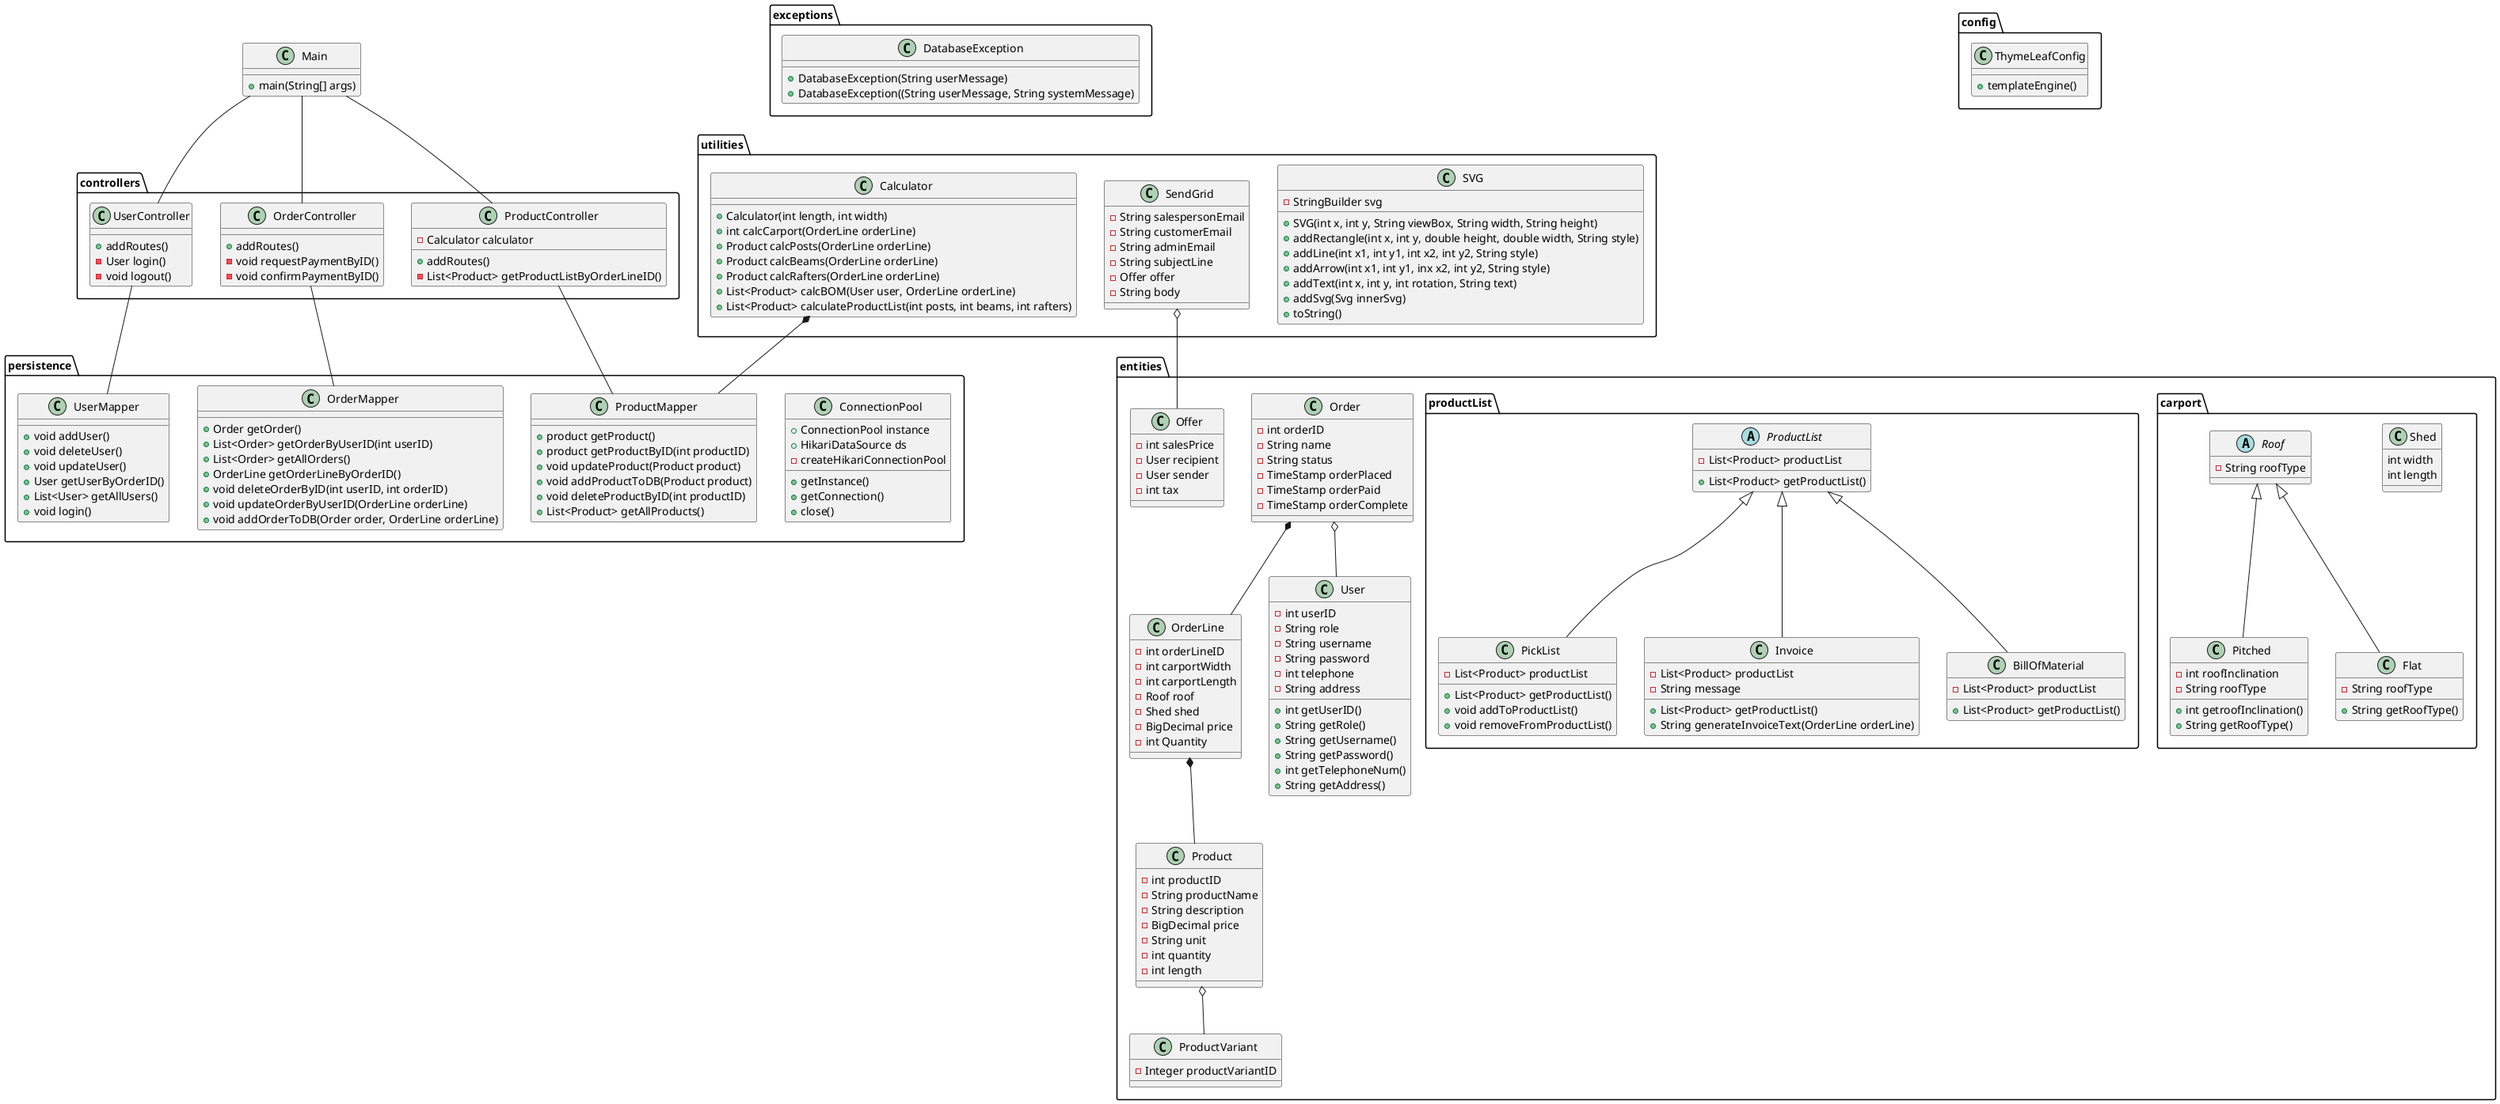 @startuml
'https://plantuml.com/class-diagram


class Main {
+main(String[] args)
}

package utilities {
    class SVG {
    - StringBuilder svg
    + SVG(int x, int y, String viewBox, String width, String height)
    + addRectangle(int x, int y, double height, double width, String style)
    + addLine(int x1, int y1, int x2, int y2, String style)
    + addArrow(int x1, int y1, inx x2, int y2, String style)
    + addText(int x, int y, int rotation, String text)
    + addSvg(Svg innerSvg)
    'Override
    + toString()
    }
    class SendGrid
    {
    - String salespersonEmail
    - String customerEmail
    - String adminEmail
    - String subjectLine
    - Offer offer
    - String body
    }
    class Calculator
    {
    + Calculator(int length, int width)
    + int calcCarport(OrderLine orderLine)
    + Product calcPosts(OrderLine orderLine)
    + Product calcBeams(OrderLine orderLine)
    + Product calcRafters(OrderLine orderLine)
    + List<Product> calcBOM(User user, OrderLine orderLine)
    + List<Product> calculateProductList(int posts, int beams, int rafters)
    }
}

package controllers {
    class OrderController {
    + addRoutes()
    - void requestPaymentByID()
    - void confirmPaymentByID()
    }

    class UserController {
    + addRoutes()
    - User login()
    - void logout()

    }
    class ProductController {
    - Calculator calculator
    + addRoutes()
    - List<Product> getProductListByOrderLineID()
    }
}

package entities {
    class User{
    - int userID
    - String role
    - String username
    - String password
    - int telephone
    - String address

    + int getUserID()
    + String getRole()
    + String getUsername()
    + String getPassword()
    + int getTelephoneNum()
    + String getAddress()
    }

    class Order {
    -int orderID
    -String name
    -String status
    -TimeStamp orderPlaced
    -TimeStamp orderPaid
    -TimeStamp orderComplete
    }

    class OrderLine {
    - int orderLineID
    - int carportWidth
    - int carportLength
    - Roof roof
    - Shed shed
    - BigDecimal price
    - int Quantity
    }

    class Offer
    {
    - int salesPrice
    - User recipient
    - User sender
    - int tax
    }

    class Product {
    - int productID
    - String productName
    - String description
    - BigDecimal price
    - String unit
    - int quantity
    - int length
    }

    class ProductVariant {
    -Integer productVariantID
    }

package carport {
    class Shed
    {
    int width
    int length
    }

    abstract class Roof
    {
    -String roofType
    }
    class Flat
    {
    - String roofType
    + String getRoofType()
    }
    class Pitched{
    - int roofInclination
    - String roofType
    + int getroofInclination()
    + String getRoofType()
    }
    }

package productList {
abstract class ProductList
{
- List<Product> productList
+ List<Product> getProductList()
}
class BillOfMaterial
{
- List<Product> productList
+ List<Product> getProductList()
}
class PickList
{
- List<Product> productList
+ List<Product> getProductList()
+ void addToProductList()
+ void removeFromProductList()

}
class Invoice
{
- List<Product> productList
- String message
+ List<Product> getProductList()
+ String generateInvoiceText(OrderLine orderLine)
}
}
}

package exceptions {
    class DatabaseException
    {
    + DatabaseException(String userMessage)
    + DatabaseException((String userMessage, String systemMessage)
    }
}

package persistence {
    class ConnectionPool {
    +ConnectionPool instance
    +HikariDataSource ds
    'Ved ikke om de skal være static eller ej^
    +getInstance()
    +getConnection()
    +close()
    -createHikariConnectionPool
    }

    class OrderMapper {
    + Order getOrder()
    + List<Order> getOrderByUserID(int userID)
    + List<Order> getAllOrders()
    + OrderLine getOrderLineByOrderID()
    + void deleteOrderByID(int userID, int orderID)
    + void updateOrderByUserID(OrderLine orderLine)
    + void addOrderToDB(Order order, OrderLine orderLine)
    }

    class ProductMapper {
    + product getProduct()
    + product getProductByID(int productID)
    + void updateProduct(Product product)
    + void addProductToDB(Product product)
    + void deleteProductByID(int productID)
    + List<Product> getAllProducts()
    }

    class UserMapper {
    + void addUser()
    + void deleteUser()
    + void updateUser()
    + User getUserByOrderID()
    + List<User> getAllUsers()
    + void login()
    }
}

package config {
class ThymeLeafConfig {
+ templateEngine()
}
}

Main -- OrderController
Main -- ProductController
Main -- UserController

OrderController -- OrderMapper
ProductController -- ProductMapper
UserController -- UserMapper

Order *-- OrderLine
Order o-- User
OrderLine *-- Product

Product o-- ProductVariant

SendGrid o-- Offer
Calculator *-- ProductMapper


ProductList <|-- BillOfMaterial
ProductList <|-- PickList
ProductList <|-- Invoice

Roof <|-- Flat
Roof <|-- Pitched

@enduml